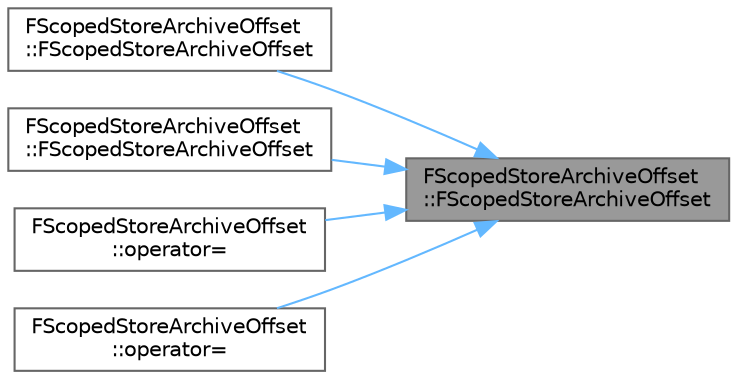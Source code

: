 digraph "FScopedStoreArchiveOffset::FScopedStoreArchiveOffset"
{
 // INTERACTIVE_SVG=YES
 // LATEX_PDF_SIZE
  bgcolor="transparent";
  edge [fontname=Helvetica,fontsize=10,labelfontname=Helvetica,labelfontsize=10];
  node [fontname=Helvetica,fontsize=10,shape=box,height=0.2,width=0.4];
  rankdir="RL";
  Node1 [id="Node000001",label="FScopedStoreArchiveOffset\l::FScopedStoreArchiveOffset",height=0.2,width=0.4,color="gray40", fillcolor="grey60", style="filled", fontcolor="black",tooltip=" "];
  Node1 -> Node2 [id="edge1_Node000001_Node000002",dir="back",color="steelblue1",style="solid",tooltip=" "];
  Node2 [id="Node000002",label="FScopedStoreArchiveOffset\l::FScopedStoreArchiveOffset",height=0.2,width=0.4,color="grey40", fillcolor="white", style="filled",URL="$dd/d79/classFScopedStoreArchiveOffset.html#a6f60697408a5608ca1c579a81456d3de",tooltip=" "];
  Node1 -> Node3 [id="edge2_Node000001_Node000003",dir="back",color="steelblue1",style="solid",tooltip=" "];
  Node3 [id="Node000003",label="FScopedStoreArchiveOffset\l::FScopedStoreArchiveOffset",height=0.2,width=0.4,color="grey40", fillcolor="white", style="filled",URL="$dd/d79/classFScopedStoreArchiveOffset.html#a2773a97a52d16fadc948bf948417fdb6",tooltip=" "];
  Node1 -> Node4 [id="edge3_Node000001_Node000004",dir="back",color="steelblue1",style="solid",tooltip=" "];
  Node4 [id="Node000004",label="FScopedStoreArchiveOffset\l::operator=",height=0.2,width=0.4,color="grey40", fillcolor="white", style="filled",URL="$dd/d79/classFScopedStoreArchiveOffset.html#a49db44d0994c4ee2da85bda7612426bc",tooltip=" "];
  Node1 -> Node5 [id="edge4_Node000001_Node000005",dir="back",color="steelblue1",style="solid",tooltip=" "];
  Node5 [id="Node000005",label="FScopedStoreArchiveOffset\l::operator=",height=0.2,width=0.4,color="grey40", fillcolor="white", style="filled",URL="$dd/d79/classFScopedStoreArchiveOffset.html#a05690095468b09a63ca2bd38c3001605",tooltip=" "];
}
